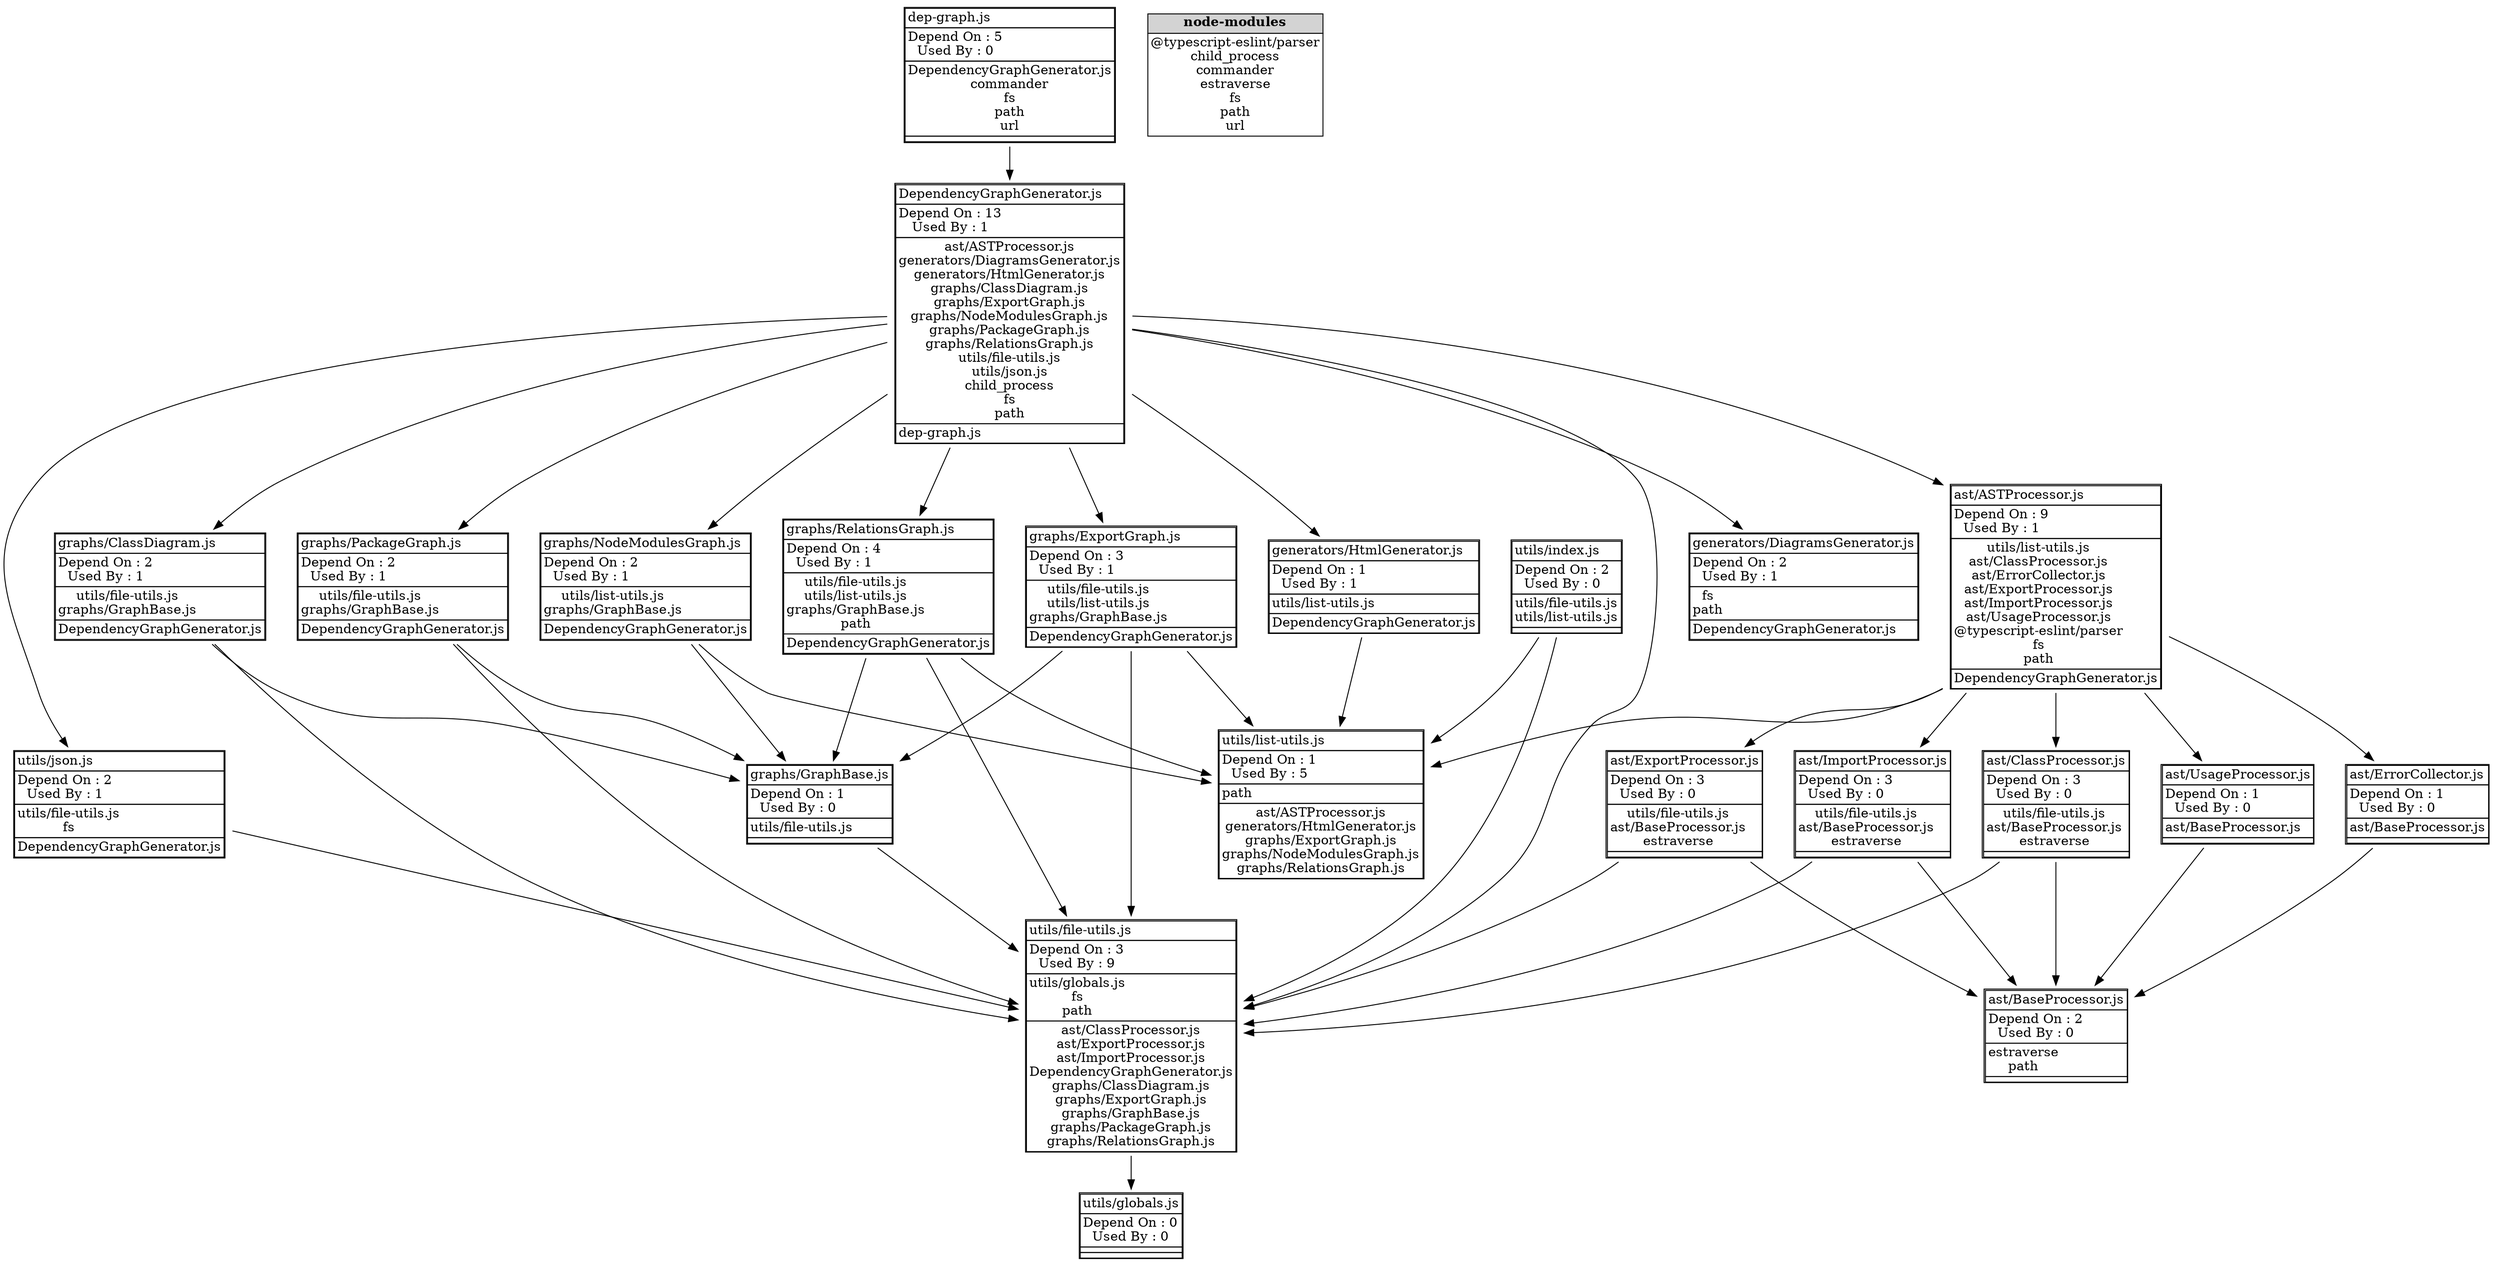 digraph {label="";
labelloc="t";
"dep-graph.js" [shape = none, label =<<TABLE cellspacing="0" cellborder="1" align="left">
<TR><TD ALIGN="left">dep-graph.js</TD></TR>
<TR><TD ALIGN="left">Depend On : 5<BR/>
Used By : 0</TD></TR>
<TR><TD ALIGN="left">DependencyGraphGenerator.js<BR/>
commander<BR/>
fs<BR/>
path<BR/>
url<BR/>
</TD></TR>
<TR><TD ALIGN="left"></TD></TR>
</TABLE>>];
"dep-graph.js"->"DependencyGraphGenerator.js"
"DependencyGraphGenerator.js" [shape = none, label =<<TABLE cellspacing="0" cellborder="1" align="left">
<TR><TD ALIGN="left">DependencyGraphGenerator.js</TD></TR>
<TR><TD ALIGN="left">Depend On : 13<BR/>
Used By : 1</TD></TR>
<TR><TD ALIGN="left">ast/ASTProcessor.js<BR/>
generators/DiagramsGenerator.js<BR/>
generators/HtmlGenerator.js<BR/>
graphs/ClassDiagram.js<BR/>
graphs/ExportGraph.js<BR/>
graphs/NodeModulesGraph.js<BR/>
graphs/PackageGraph.js<BR/>
graphs/RelationsGraph.js<BR/>
utils/file-utils.js<BR/>
utils/json.js<BR/>
child_process<BR/>
fs<BR/>
path<BR/>
</TD></TR>
<TR><TD ALIGN="left">dep-graph.js<BR/>
</TD></TR>
</TABLE>>];
"DependencyGraphGenerator.js"->"ast/ASTProcessor.js"
"DependencyGraphGenerator.js"->"generators/DiagramsGenerator.js"
"DependencyGraphGenerator.js"->"generators/HtmlGenerator.js"
"DependencyGraphGenerator.js"->"graphs/ClassDiagram.js"
"DependencyGraphGenerator.js"->"graphs/ExportGraph.js"
"DependencyGraphGenerator.js"->"graphs/NodeModulesGraph.js"
"DependencyGraphGenerator.js"->"graphs/PackageGraph.js"
"DependencyGraphGenerator.js"->"graphs/RelationsGraph.js"
"DependencyGraphGenerator.js"->"utils/file-utils.js"
"DependencyGraphGenerator.js"->"utils/json.js"
"ast/ASTProcessor.js" [shape = none, label =<<TABLE cellspacing="0" cellborder="1" align="left">
<TR><TD ALIGN="left">ast/ASTProcessor.js</TD></TR>
<TR><TD ALIGN="left">Depend On : 9<BR/>
Used By : 1</TD></TR>
<TR><TD ALIGN="left">utils/list-utils.js<BR/>
ast/ClassProcessor.js<BR/>
ast/ErrorCollector.js<BR/>
ast/ExportProcessor.js<BR/>
ast/ImportProcessor.js<BR/>
ast/UsageProcessor.js<BR/>
@typescript-eslint/parser<BR/>
fs<BR/>
path<BR/>
</TD></TR>
<TR><TD ALIGN="left">DependencyGraphGenerator.js<BR/>
</TD></TR>
</TABLE>>];
"ast/ASTProcessor.js"->"utils/list-utils.js"
"ast/ASTProcessor.js"->"ast/ClassProcessor.js"
"ast/ASTProcessor.js"->"ast/ErrorCollector.js"
"ast/ASTProcessor.js"->"ast/ExportProcessor.js"
"ast/ASTProcessor.js"->"ast/ImportProcessor.js"
"ast/ASTProcessor.js"->"ast/UsageProcessor.js"
"ast/BaseProcessor.js" [shape = none, label =<<TABLE cellspacing="0" cellborder="1" align="left">
<TR><TD ALIGN="left">ast/BaseProcessor.js</TD></TR>
<TR><TD ALIGN="left">Depend On : 2<BR/>
Used By : 0</TD></TR>
<TR><TD ALIGN="left">estraverse<BR/>
path<BR/>
</TD></TR>
<TR><TD ALIGN="left"></TD></TR>
</TABLE>>];
"ast/ClassProcessor.js" [shape = none, label =<<TABLE cellspacing="0" cellborder="1" align="left">
<TR><TD ALIGN="left">ast/ClassProcessor.js</TD></TR>
<TR><TD ALIGN="left">Depend On : 3<BR/>
Used By : 0</TD></TR>
<TR><TD ALIGN="left">utils/file-utils.js<BR/>
ast/BaseProcessor.js<BR/>
estraverse<BR/>
</TD></TR>
<TR><TD ALIGN="left"></TD></TR>
</TABLE>>];
"ast/ClassProcessor.js"->"utils/file-utils.js"
"ast/ClassProcessor.js"->"ast/BaseProcessor.js"
"ast/ErrorCollector.js" [shape = none, label =<<TABLE cellspacing="0" cellborder="1" align="left">
<TR><TD ALIGN="left">ast/ErrorCollector.js</TD></TR>
<TR><TD ALIGN="left">Depend On : 1<BR/>
Used By : 0</TD></TR>
<TR><TD ALIGN="left">ast/BaseProcessor.js<BR/>
</TD></TR>
<TR><TD ALIGN="left"></TD></TR>
</TABLE>>];
"ast/ErrorCollector.js"->"ast/BaseProcessor.js"
"ast/ExportProcessor.js" [shape = none, label =<<TABLE cellspacing="0" cellborder="1" align="left">
<TR><TD ALIGN="left">ast/ExportProcessor.js</TD></TR>
<TR><TD ALIGN="left">Depend On : 3<BR/>
Used By : 0</TD></TR>
<TR><TD ALIGN="left">utils/file-utils.js<BR/>
ast/BaseProcessor.js<BR/>
estraverse<BR/>
</TD></TR>
<TR><TD ALIGN="left"></TD></TR>
</TABLE>>];
"ast/ExportProcessor.js"->"utils/file-utils.js"
"ast/ExportProcessor.js"->"ast/BaseProcessor.js"
"ast/ImportProcessor.js" [shape = none, label =<<TABLE cellspacing="0" cellborder="1" align="left">
<TR><TD ALIGN="left">ast/ImportProcessor.js</TD></TR>
<TR><TD ALIGN="left">Depend On : 3<BR/>
Used By : 0</TD></TR>
<TR><TD ALIGN="left">utils/file-utils.js<BR/>
ast/BaseProcessor.js<BR/>
estraverse<BR/>
</TD></TR>
<TR><TD ALIGN="left"></TD></TR>
</TABLE>>];
"ast/ImportProcessor.js"->"utils/file-utils.js"
"ast/ImportProcessor.js"->"ast/BaseProcessor.js"
"ast/UsageProcessor.js" [shape = none, label =<<TABLE cellspacing="0" cellborder="1" align="left">
<TR><TD ALIGN="left">ast/UsageProcessor.js</TD></TR>
<TR><TD ALIGN="left">Depend On : 1<BR/>
Used By : 0</TD></TR>
<TR><TD ALIGN="left">ast/BaseProcessor.js<BR/>
</TD></TR>
<TR><TD ALIGN="left"></TD></TR>
</TABLE>>];
"ast/UsageProcessor.js"->"ast/BaseProcessor.js"
"generators/DiagramsGenerator.js" [shape = none, label =<<TABLE cellspacing="0" cellborder="1" align="left">
<TR><TD ALIGN="left">generators/DiagramsGenerator.js</TD></TR>
<TR><TD ALIGN="left">Depend On : 2<BR/>
Used By : 1</TD></TR>
<TR><TD ALIGN="left">fs<BR/>
path<BR/>
</TD></TR>
<TR><TD ALIGN="left">DependencyGraphGenerator.js<BR/>
</TD></TR>
</TABLE>>];
"generators/HtmlGenerator.js" [shape = none, label =<<TABLE cellspacing="0" cellborder="1" align="left">
<TR><TD ALIGN="left">generators/HtmlGenerator.js</TD></TR>
<TR><TD ALIGN="left">Depend On : 1<BR/>
Used By : 1</TD></TR>
<TR><TD ALIGN="left">utils/list-utils.js<BR/>
</TD></TR>
<TR><TD ALIGN="left">DependencyGraphGenerator.js<BR/>
</TD></TR>
</TABLE>>];
"generators/HtmlGenerator.js"->"utils/list-utils.js"
"graphs/ClassDiagram.js" [shape = none, label =<<TABLE cellspacing="0" cellborder="1" align="left">
<TR><TD ALIGN="left">graphs/ClassDiagram.js</TD></TR>
<TR><TD ALIGN="left">Depend On : 2<BR/>
Used By : 1</TD></TR>
<TR><TD ALIGN="left">utils/file-utils.js<BR/>
graphs/GraphBase.js<BR/>
</TD></TR>
<TR><TD ALIGN="left">DependencyGraphGenerator.js<BR/>
</TD></TR>
</TABLE>>];
"graphs/ClassDiagram.js"->"utils/file-utils.js"
"graphs/ClassDiagram.js"->"graphs/GraphBase.js"
"graphs/ExportGraph.js" [shape = none, label =<<TABLE cellspacing="0" cellborder="1" align="left">
<TR><TD ALIGN="left">graphs/ExportGraph.js</TD></TR>
<TR><TD ALIGN="left">Depend On : 3<BR/>
Used By : 1</TD></TR>
<TR><TD ALIGN="left">utils/file-utils.js<BR/>
utils/list-utils.js<BR/>
graphs/GraphBase.js<BR/>
</TD></TR>
<TR><TD ALIGN="left">DependencyGraphGenerator.js<BR/>
</TD></TR>
</TABLE>>];
"graphs/ExportGraph.js"->"utils/file-utils.js"
"graphs/ExportGraph.js"->"utils/list-utils.js"
"graphs/ExportGraph.js"->"graphs/GraphBase.js"
"graphs/GraphBase.js" [shape = none, label =<<TABLE cellspacing="0" cellborder="1" align="left">
<TR><TD ALIGN="left">graphs/GraphBase.js</TD></TR>
<TR><TD ALIGN="left">Depend On : 1<BR/>
Used By : 0</TD></TR>
<TR><TD ALIGN="left">utils/file-utils.js<BR/>
</TD></TR>
<TR><TD ALIGN="left"></TD></TR>
</TABLE>>];
"graphs/GraphBase.js"->"utils/file-utils.js"
"graphs/NodeModulesGraph.js" [shape = none, label =<<TABLE cellspacing="0" cellborder="1" align="left">
<TR><TD ALIGN="left">graphs/NodeModulesGraph.js</TD></TR>
<TR><TD ALIGN="left">Depend On : 2<BR/>
Used By : 1</TD></TR>
<TR><TD ALIGN="left">utils/list-utils.js<BR/>
graphs/GraphBase.js<BR/>
</TD></TR>
<TR><TD ALIGN="left">DependencyGraphGenerator.js<BR/>
</TD></TR>
</TABLE>>];
"graphs/NodeModulesGraph.js"->"utils/list-utils.js"
"graphs/NodeModulesGraph.js"->"graphs/GraphBase.js"
"graphs/PackageGraph.js" [shape = none, label =<<TABLE cellspacing="0" cellborder="1" align="left">
<TR><TD ALIGN="left">graphs/PackageGraph.js</TD></TR>
<TR><TD ALIGN="left">Depend On : 2<BR/>
Used By : 1</TD></TR>
<TR><TD ALIGN="left">utils/file-utils.js<BR/>
graphs/GraphBase.js<BR/>
</TD></TR>
<TR><TD ALIGN="left">DependencyGraphGenerator.js<BR/>
</TD></TR>
</TABLE>>];
"graphs/PackageGraph.js"->"utils/file-utils.js"
"graphs/PackageGraph.js"->"graphs/GraphBase.js"
"graphs/RelationsGraph.js" [shape = none, label =<<TABLE cellspacing="0" cellborder="1" align="left">
<TR><TD ALIGN="left">graphs/RelationsGraph.js</TD></TR>
<TR><TD ALIGN="left">Depend On : 4<BR/>
Used By : 1</TD></TR>
<TR><TD ALIGN="left">utils/file-utils.js<BR/>
utils/list-utils.js<BR/>
graphs/GraphBase.js<BR/>
path<BR/>
</TD></TR>
<TR><TD ALIGN="left">DependencyGraphGenerator.js<BR/>
</TD></TR>
</TABLE>>];
"graphs/RelationsGraph.js"->"utils/file-utils.js"
"graphs/RelationsGraph.js"->"utils/list-utils.js"
"graphs/RelationsGraph.js"->"graphs/GraphBase.js"
"utils/file-utils.js" [shape = none, label =<<TABLE cellspacing="0" cellborder="1" align="left">
<TR><TD ALIGN="left">utils/file-utils.js</TD></TR>
<TR><TD ALIGN="left">Depend On : 3<BR/>
Used By : 9</TD></TR>
<TR><TD ALIGN="left">utils/globals.js<BR/>
fs<BR/>
path<BR/>
</TD></TR>
<TR><TD ALIGN="left">ast/ClassProcessor.js<BR/>
ast/ExportProcessor.js<BR/>
ast/ImportProcessor.js<BR/>
DependencyGraphGenerator.js<BR/>
graphs/ClassDiagram.js<BR/>
graphs/ExportGraph.js<BR/>
graphs/GraphBase.js<BR/>
graphs/PackageGraph.js<BR/>
graphs/RelationsGraph.js<BR/>
</TD></TR>
</TABLE>>];
"utils/file-utils.js"->"utils/globals.js"
"utils/globals.js" [shape = none, label =<<TABLE cellspacing="0" cellborder="1" align="left">
<TR><TD ALIGN="left">utils/globals.js</TD></TR>
<TR><TD ALIGN="left">Depend On : 0<BR/>
Used By : 0</TD></TR>
<TR><TD ALIGN="left"></TD></TR>
<TR><TD ALIGN="left"></TD></TR>
</TABLE>>];
"utils/index.js" [shape = none, label =<<TABLE cellspacing="0" cellborder="1" align="left">
<TR><TD ALIGN="left">utils/index.js</TD></TR>
<TR><TD ALIGN="left">Depend On : 2<BR/>
Used By : 0</TD></TR>
<TR><TD ALIGN="left">utils/file-utils.js<BR/>
utils/list-utils.js<BR/>
</TD></TR>
<TR><TD ALIGN="left"></TD></TR>
</TABLE>>];
"utils/index.js"->"utils/file-utils.js"
"utils/index.js"->"utils/list-utils.js"
"utils/json.js" [shape = none, label =<<TABLE cellspacing="0" cellborder="1" align="left">
<TR><TD ALIGN="left">utils/json.js</TD></TR>
<TR><TD ALIGN="left">Depend On : 2<BR/>
Used By : 1</TD></TR>
<TR><TD ALIGN="left">utils/file-utils.js<BR/>
fs<BR/>
</TD></TR>
<TR><TD ALIGN="left">DependencyGraphGenerator.js<BR/>
</TD></TR>
</TABLE>>];
"utils/json.js"->"utils/file-utils.js"
"utils/list-utils.js" [shape = none, label =<<TABLE cellspacing="0" cellborder="1" align="left">
<TR><TD ALIGN="left">utils/list-utils.js</TD></TR>
<TR><TD ALIGN="left">Depend On : 1<BR/>
Used By : 5</TD></TR>
<TR><TD ALIGN="left">path<BR/>
</TD></TR>
<TR><TD ALIGN="left">ast/ASTProcessor.js<BR/>
generators/HtmlGenerator.js<BR/>
graphs/ExportGraph.js<BR/>
graphs/NodeModulesGraph.js<BR/>
graphs/RelationsGraph.js<BR/>
</TD></TR>
</TABLE>>];
"node-modules" [shape=none, label=<<table border="0" align="left" cellborder="1" cellspacing="0">
<tr><td bgcolor="lightgrey"><b>node-modules</b></td></tr>
<tr><td align="left">@typescript-eslint/parser<BR/>
child_process<BR/>
commander<BR/>
estraverse<BR/>
fs<BR/>
path<BR/>
url<BR/>
</td></tr>
</table>>];
}

